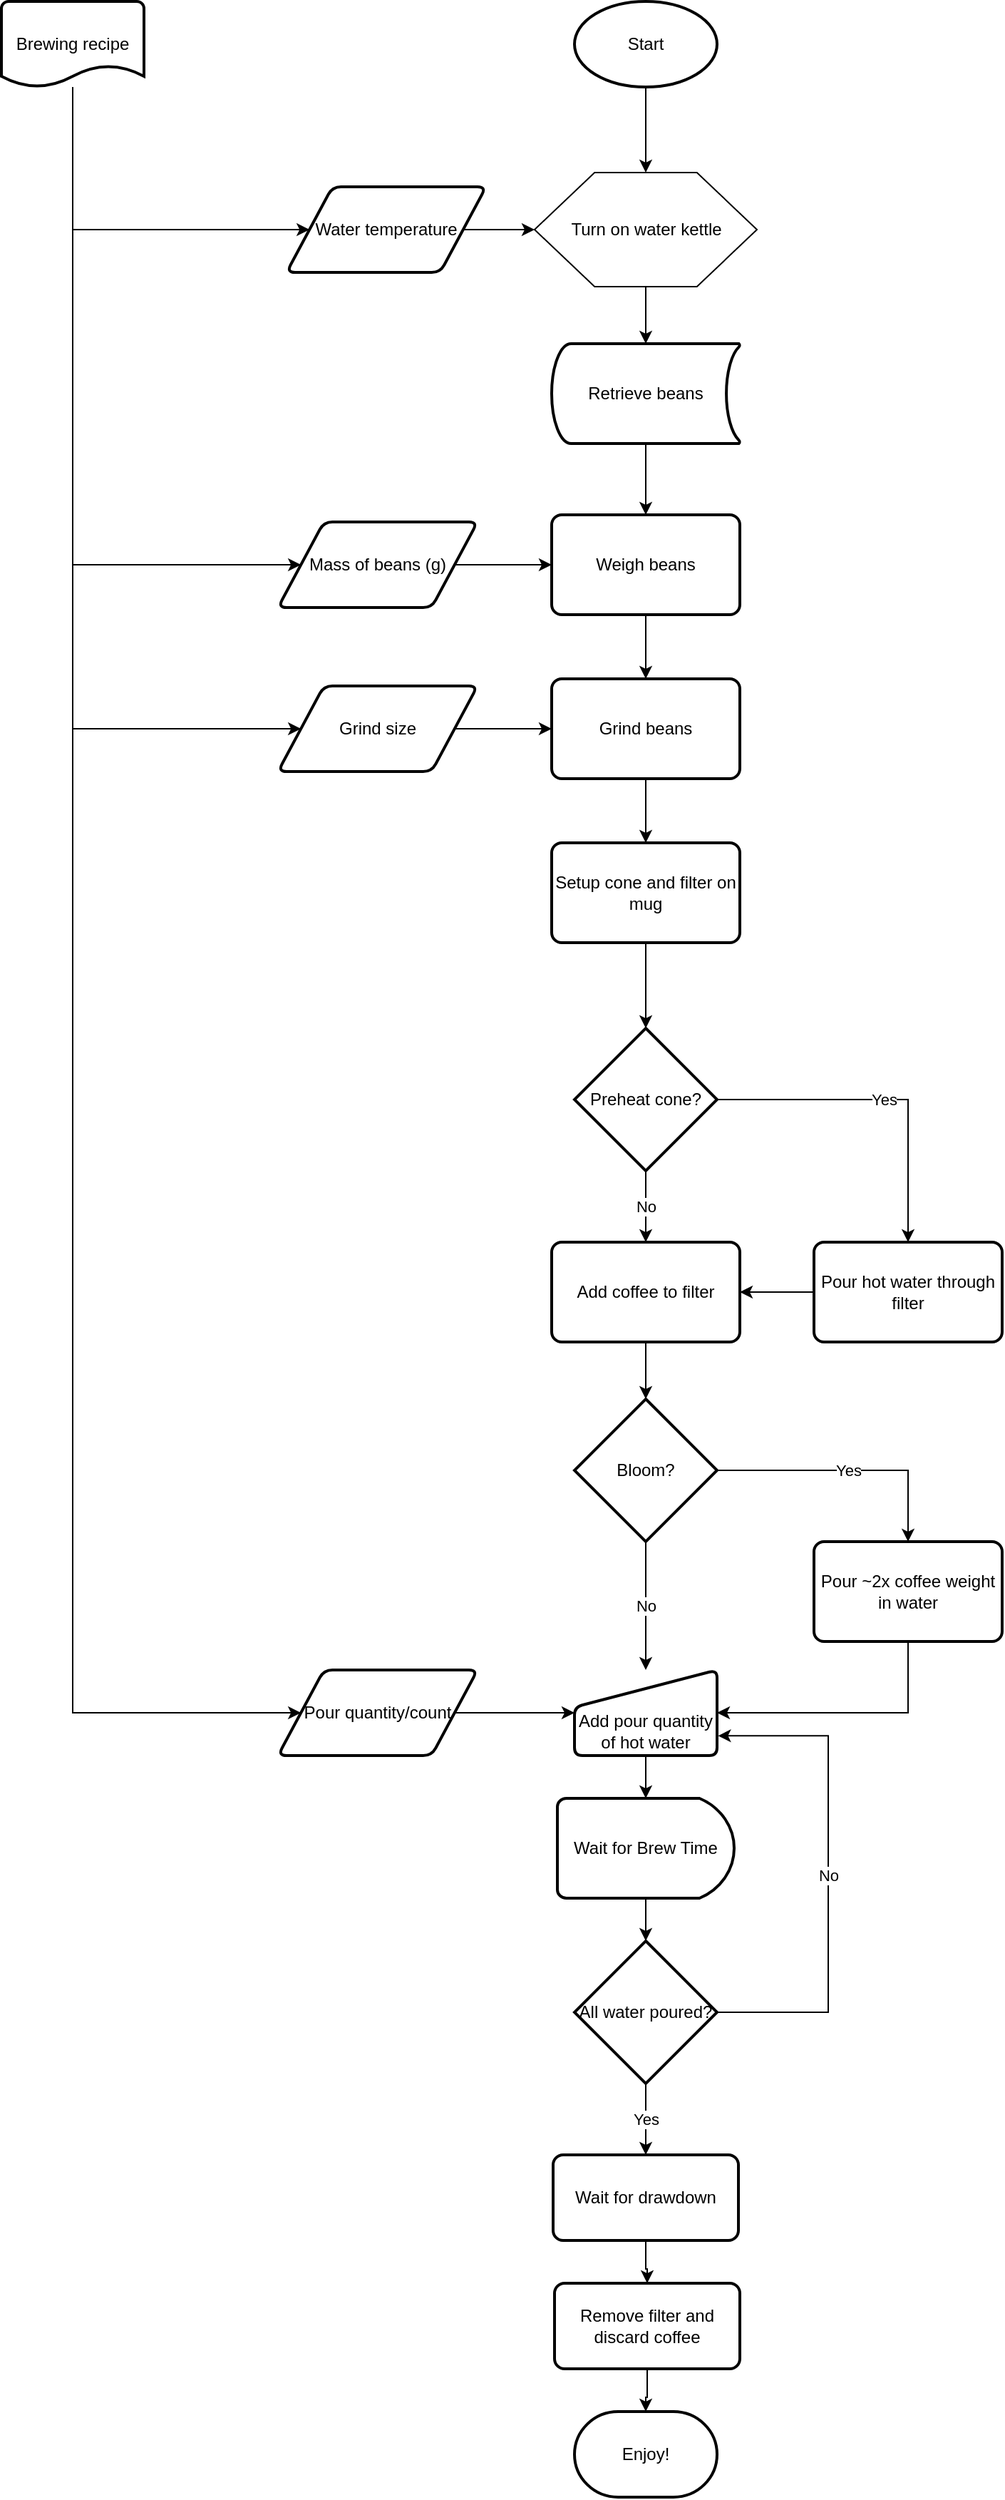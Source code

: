 <mxfile version="24.1.0" type="device">
  <diagram name="Page-1" id="Vl3elJl44fblXGHzXYUc">
    <mxGraphModel dx="976" dy="715" grid="1" gridSize="10" guides="1" tooltips="1" connect="1" arrows="1" fold="1" page="1" pageScale="1" pageWidth="827" pageHeight="1169" math="0" shadow="0">
      <root>
        <mxCell id="0" />
        <mxCell id="1" parent="0" />
        <mxCell id="H2TuaZuCRH6PtF-Hsm47-17" style="edgeStyle=orthogonalEdgeStyle;rounded=0;orthogonalLoop=1;jettySize=auto;html=1;" edge="1" parent="1" source="H2TuaZuCRH6PtF-Hsm47-1" target="H2TuaZuCRH6PtF-Hsm47-5">
          <mxGeometry relative="1" as="geometry" />
        </mxCell>
        <mxCell id="H2TuaZuCRH6PtF-Hsm47-1" value="Start" style="strokeWidth=2;html=1;shape=mxgraph.flowchart.start_1;whiteSpace=wrap;" vertex="1" parent="1">
          <mxGeometry x="422" y="10" width="100" height="60" as="geometry" />
        </mxCell>
        <mxCell id="H2TuaZuCRH6PtF-Hsm47-9" style="edgeStyle=orthogonalEdgeStyle;rounded=0;orthogonalLoop=1;jettySize=auto;html=1;" edge="1" parent="1" source="H2TuaZuCRH6PtF-Hsm47-3" target="H2TuaZuCRH6PtF-Hsm47-8">
          <mxGeometry relative="1" as="geometry" />
        </mxCell>
        <mxCell id="H2TuaZuCRH6PtF-Hsm47-3" value="Retrieve beans" style="strokeWidth=2;html=1;shape=mxgraph.flowchart.stored_data;whiteSpace=wrap;" vertex="1" parent="1">
          <mxGeometry x="406" y="250" width="132" height="70" as="geometry" />
        </mxCell>
        <mxCell id="H2TuaZuCRH6PtF-Hsm47-54" style="edgeStyle=orthogonalEdgeStyle;rounded=0;orthogonalLoop=1;jettySize=auto;html=1;" edge="1" parent="1" source="H2TuaZuCRH6PtF-Hsm47-4" target="H2TuaZuCRH6PtF-Hsm47-53">
          <mxGeometry relative="1" as="geometry" />
        </mxCell>
        <mxCell id="H2TuaZuCRH6PtF-Hsm47-4" value="Wait for Brew Time" style="strokeWidth=2;html=1;shape=mxgraph.flowchart.delay;whiteSpace=wrap;" vertex="1" parent="1">
          <mxGeometry x="410" y="1270" width="124" height="70" as="geometry" />
        </mxCell>
        <mxCell id="H2TuaZuCRH6PtF-Hsm47-18" style="edgeStyle=orthogonalEdgeStyle;rounded=0;orthogonalLoop=1;jettySize=auto;html=1;" edge="1" parent="1" source="H2TuaZuCRH6PtF-Hsm47-5" target="H2TuaZuCRH6PtF-Hsm47-3">
          <mxGeometry relative="1" as="geometry" />
        </mxCell>
        <mxCell id="H2TuaZuCRH6PtF-Hsm47-5" value="Turn on water kettle" style="verticalLabelPosition=middle;verticalAlign=middle;html=1;shape=hexagon;perimeter=hexagonPerimeter2;arcSize=6;size=0.27;labelPosition=center;align=center;" vertex="1" parent="1">
          <mxGeometry x="394" y="130" width="156" height="80" as="geometry" />
        </mxCell>
        <mxCell id="H2TuaZuCRH6PtF-Hsm47-11" style="edgeStyle=orthogonalEdgeStyle;rounded=0;orthogonalLoop=1;jettySize=auto;html=1;" edge="1" parent="1" source="H2TuaZuCRH6PtF-Hsm47-8" target="H2TuaZuCRH6PtF-Hsm47-10">
          <mxGeometry relative="1" as="geometry" />
        </mxCell>
        <mxCell id="H2TuaZuCRH6PtF-Hsm47-8" value="Weigh beans" style="rounded=1;whiteSpace=wrap;html=1;absoluteArcSize=1;arcSize=14;strokeWidth=2;" vertex="1" parent="1">
          <mxGeometry x="406" y="370" width="132" height="70" as="geometry" />
        </mxCell>
        <mxCell id="H2TuaZuCRH6PtF-Hsm47-33" style="edgeStyle=orthogonalEdgeStyle;rounded=0;orthogonalLoop=1;jettySize=auto;html=1;" edge="1" parent="1" source="H2TuaZuCRH6PtF-Hsm47-10" target="H2TuaZuCRH6PtF-Hsm47-32">
          <mxGeometry relative="1" as="geometry" />
        </mxCell>
        <mxCell id="H2TuaZuCRH6PtF-Hsm47-10" value="Grind beans" style="rounded=1;whiteSpace=wrap;html=1;absoluteArcSize=1;arcSize=14;strokeWidth=2;" vertex="1" parent="1">
          <mxGeometry x="406" y="485" width="132" height="70" as="geometry" />
        </mxCell>
        <mxCell id="H2TuaZuCRH6PtF-Hsm47-62" style="edgeStyle=orthogonalEdgeStyle;rounded=0;orthogonalLoop=1;jettySize=auto;html=1;" edge="1" parent="1" source="H2TuaZuCRH6PtF-Hsm47-13" target="H2TuaZuCRH6PtF-Hsm47-61">
          <mxGeometry relative="1" as="geometry" />
        </mxCell>
        <mxCell id="H2TuaZuCRH6PtF-Hsm47-13" value="Wait for drawdown" style="rounded=1;whiteSpace=wrap;html=1;absoluteArcSize=1;arcSize=14;strokeWidth=2;" vertex="1" parent="1">
          <mxGeometry x="407" y="1520" width="130" height="60" as="geometry" />
        </mxCell>
        <mxCell id="H2TuaZuCRH6PtF-Hsm47-45" value="Yes" style="edgeStyle=orthogonalEdgeStyle;rounded=0;orthogonalLoop=1;jettySize=auto;html=1;entryX=0.5;entryY=0;entryDx=0;entryDy=0;" edge="1" parent="1" source="H2TuaZuCRH6PtF-Hsm47-14" target="H2TuaZuCRH6PtF-Hsm47-43">
          <mxGeometry relative="1" as="geometry" />
        </mxCell>
        <mxCell id="H2TuaZuCRH6PtF-Hsm47-14" value="Bloom?" style="strokeWidth=2;html=1;shape=mxgraph.flowchart.decision;whiteSpace=wrap;" vertex="1" parent="1">
          <mxGeometry x="422" y="990" width="100" height="100" as="geometry" />
        </mxCell>
        <mxCell id="H2TuaZuCRH6PtF-Hsm47-36" value="Yes" style="edgeStyle=orthogonalEdgeStyle;rounded=0;orthogonalLoop=1;jettySize=auto;html=1;" edge="1" parent="1" source="H2TuaZuCRH6PtF-Hsm47-15" target="H2TuaZuCRH6PtF-Hsm47-34">
          <mxGeometry relative="1" as="geometry" />
        </mxCell>
        <mxCell id="H2TuaZuCRH6PtF-Hsm47-40" value="No" style="edgeStyle=orthogonalEdgeStyle;rounded=0;orthogonalLoop=1;jettySize=auto;html=1;" edge="1" parent="1" source="H2TuaZuCRH6PtF-Hsm47-15" target="H2TuaZuCRH6PtF-Hsm47-38">
          <mxGeometry relative="1" as="geometry" />
        </mxCell>
        <mxCell id="H2TuaZuCRH6PtF-Hsm47-15" value="Preheat cone?" style="strokeWidth=2;html=1;shape=mxgraph.flowchart.decision;whiteSpace=wrap;" vertex="1" parent="1">
          <mxGeometry x="422" y="730" width="100" height="100" as="geometry" />
        </mxCell>
        <mxCell id="H2TuaZuCRH6PtF-Hsm47-22" style="edgeStyle=orthogonalEdgeStyle;rounded=0;orthogonalLoop=1;jettySize=auto;html=1;" edge="1" parent="1" source="H2TuaZuCRH6PtF-Hsm47-21" target="H2TuaZuCRH6PtF-Hsm47-8">
          <mxGeometry relative="1" as="geometry" />
        </mxCell>
        <mxCell id="H2TuaZuCRH6PtF-Hsm47-21" value="Mass of beans (g)" style="shape=parallelogram;html=1;strokeWidth=2;perimeter=parallelogramPerimeter;whiteSpace=wrap;rounded=1;arcSize=12;size=0.23;" vertex="1" parent="1">
          <mxGeometry x="214" y="375" width="140" height="60" as="geometry" />
        </mxCell>
        <mxCell id="H2TuaZuCRH6PtF-Hsm47-24" style="edgeStyle=orthogonalEdgeStyle;rounded=0;orthogonalLoop=1;jettySize=auto;html=1;" edge="1" parent="1" source="H2TuaZuCRH6PtF-Hsm47-23" target="H2TuaZuCRH6PtF-Hsm47-10">
          <mxGeometry relative="1" as="geometry" />
        </mxCell>
        <mxCell id="H2TuaZuCRH6PtF-Hsm47-23" value="Grind size" style="shape=parallelogram;html=1;strokeWidth=2;perimeter=parallelogramPerimeter;whiteSpace=wrap;rounded=1;arcSize=12;size=0.23;" vertex="1" parent="1">
          <mxGeometry x="214" y="490" width="140" height="60" as="geometry" />
        </mxCell>
        <mxCell id="H2TuaZuCRH6PtF-Hsm47-26" style="edgeStyle=orthogonalEdgeStyle;rounded=0;orthogonalLoop=1;jettySize=auto;html=1;" edge="1" parent="1" source="H2TuaZuCRH6PtF-Hsm47-25" target="H2TuaZuCRH6PtF-Hsm47-21">
          <mxGeometry relative="1" as="geometry">
            <Array as="points">
              <mxPoint x="70" y="405" />
            </Array>
          </mxGeometry>
        </mxCell>
        <mxCell id="H2TuaZuCRH6PtF-Hsm47-27" style="edgeStyle=orthogonalEdgeStyle;rounded=0;orthogonalLoop=1;jettySize=auto;html=1;entryX=0;entryY=0.5;entryDx=0;entryDy=0;" edge="1" parent="1" source="H2TuaZuCRH6PtF-Hsm47-25" target="H2TuaZuCRH6PtF-Hsm47-23">
          <mxGeometry relative="1" as="geometry">
            <Array as="points">
              <mxPoint x="70" y="520" />
            </Array>
          </mxGeometry>
        </mxCell>
        <mxCell id="H2TuaZuCRH6PtF-Hsm47-29" style="edgeStyle=orthogonalEdgeStyle;rounded=0;orthogonalLoop=1;jettySize=auto;html=1;" edge="1" parent="1" source="H2TuaZuCRH6PtF-Hsm47-25" target="H2TuaZuCRH6PtF-Hsm47-28">
          <mxGeometry relative="1" as="geometry">
            <Array as="points">
              <mxPoint x="70" y="170" />
            </Array>
          </mxGeometry>
        </mxCell>
        <mxCell id="H2TuaZuCRH6PtF-Hsm47-66" style="edgeStyle=orthogonalEdgeStyle;rounded=0;orthogonalLoop=1;jettySize=auto;html=1;entryX=0;entryY=0.5;entryDx=0;entryDy=0;" edge="1" parent="1" source="H2TuaZuCRH6PtF-Hsm47-25" target="H2TuaZuCRH6PtF-Hsm47-64">
          <mxGeometry relative="1" as="geometry">
            <Array as="points">
              <mxPoint x="70" y="1210" />
            </Array>
          </mxGeometry>
        </mxCell>
        <mxCell id="H2TuaZuCRH6PtF-Hsm47-25" value="Brewing recipe" style="strokeWidth=2;html=1;shape=mxgraph.flowchart.document2;whiteSpace=wrap;size=0.25;" vertex="1" parent="1">
          <mxGeometry x="20" y="10" width="100" height="60" as="geometry" />
        </mxCell>
        <mxCell id="H2TuaZuCRH6PtF-Hsm47-30" style="edgeStyle=orthogonalEdgeStyle;rounded=0;orthogonalLoop=1;jettySize=auto;html=1;" edge="1" parent="1" source="H2TuaZuCRH6PtF-Hsm47-28" target="H2TuaZuCRH6PtF-Hsm47-5">
          <mxGeometry relative="1" as="geometry" />
        </mxCell>
        <mxCell id="H2TuaZuCRH6PtF-Hsm47-28" value="Water temperature" style="shape=parallelogram;html=1;strokeWidth=2;perimeter=parallelogramPerimeter;whiteSpace=wrap;rounded=1;arcSize=12;size=0.23;" vertex="1" parent="1">
          <mxGeometry x="220" y="140" width="140" height="60" as="geometry" />
        </mxCell>
        <mxCell id="H2TuaZuCRH6PtF-Hsm47-37" style="edgeStyle=orthogonalEdgeStyle;rounded=0;orthogonalLoop=1;jettySize=auto;html=1;" edge="1" parent="1" source="H2TuaZuCRH6PtF-Hsm47-32" target="H2TuaZuCRH6PtF-Hsm47-15">
          <mxGeometry relative="1" as="geometry" />
        </mxCell>
        <mxCell id="H2TuaZuCRH6PtF-Hsm47-32" value="Setup cone and filter on mug" style="rounded=1;whiteSpace=wrap;html=1;absoluteArcSize=1;arcSize=14;strokeWidth=2;" vertex="1" parent="1">
          <mxGeometry x="406" y="600" width="132" height="70" as="geometry" />
        </mxCell>
        <mxCell id="H2TuaZuCRH6PtF-Hsm47-41" style="edgeStyle=orthogonalEdgeStyle;rounded=0;orthogonalLoop=1;jettySize=auto;html=1;" edge="1" parent="1" source="H2TuaZuCRH6PtF-Hsm47-34" target="H2TuaZuCRH6PtF-Hsm47-38">
          <mxGeometry relative="1" as="geometry" />
        </mxCell>
        <mxCell id="H2TuaZuCRH6PtF-Hsm47-34" value="Pour hot water through filter" style="rounded=1;whiteSpace=wrap;html=1;absoluteArcSize=1;arcSize=14;strokeWidth=2;" vertex="1" parent="1">
          <mxGeometry x="590" y="880" width="132" height="70" as="geometry" />
        </mxCell>
        <mxCell id="H2TuaZuCRH6PtF-Hsm47-42" style="edgeStyle=orthogonalEdgeStyle;rounded=0;orthogonalLoop=1;jettySize=auto;html=1;" edge="1" parent="1" source="H2TuaZuCRH6PtF-Hsm47-38" target="H2TuaZuCRH6PtF-Hsm47-14">
          <mxGeometry relative="1" as="geometry" />
        </mxCell>
        <mxCell id="H2TuaZuCRH6PtF-Hsm47-38" value="Add coffee to filter" style="rounded=1;whiteSpace=wrap;html=1;absoluteArcSize=1;arcSize=14;strokeWidth=2;" vertex="1" parent="1">
          <mxGeometry x="406" y="880" width="132" height="70" as="geometry" />
        </mxCell>
        <mxCell id="H2TuaZuCRH6PtF-Hsm47-47" style="edgeStyle=orthogonalEdgeStyle;rounded=0;orthogonalLoop=1;jettySize=auto;html=1;entryX=1;entryY=0.5;entryDx=0;entryDy=0;exitX=0.5;exitY=1;exitDx=0;exitDy=0;" edge="1" parent="1" source="H2TuaZuCRH6PtF-Hsm47-43" target="H2TuaZuCRH6PtF-Hsm47-56">
          <mxGeometry relative="1" as="geometry">
            <mxPoint x="472.059" y="1169" as="targetPoint" />
          </mxGeometry>
        </mxCell>
        <mxCell id="H2TuaZuCRH6PtF-Hsm47-43" value="Pour ~2x coffee weight in water" style="rounded=1;whiteSpace=wrap;html=1;absoluteArcSize=1;arcSize=14;strokeWidth=2;" vertex="1" parent="1">
          <mxGeometry x="590" y="1090" width="132" height="70" as="geometry" />
        </mxCell>
        <mxCell id="H2TuaZuCRH6PtF-Hsm47-46" value="No" style="edgeStyle=orthogonalEdgeStyle;rounded=0;orthogonalLoop=1;jettySize=auto;html=1;" edge="1" parent="1" source="H2TuaZuCRH6PtF-Hsm47-14" target="H2TuaZuCRH6PtF-Hsm47-56">
          <mxGeometry relative="1" as="geometry">
            <mxPoint x="472" y="1169" as="targetPoint" />
          </mxGeometry>
        </mxCell>
        <mxCell id="H2TuaZuCRH6PtF-Hsm47-55" value="Yes" style="edgeStyle=orthogonalEdgeStyle;rounded=0;orthogonalLoop=1;jettySize=auto;html=1;" edge="1" parent="1" source="H2TuaZuCRH6PtF-Hsm47-53" target="H2TuaZuCRH6PtF-Hsm47-13">
          <mxGeometry relative="1" as="geometry" />
        </mxCell>
        <mxCell id="H2TuaZuCRH6PtF-Hsm47-58" value="No" style="edgeStyle=orthogonalEdgeStyle;rounded=0;orthogonalLoop=1;jettySize=auto;html=1;entryX=1.007;entryY=0.769;entryDx=0;entryDy=0;entryPerimeter=0;exitX=1;exitY=0.5;exitDx=0;exitDy=0;exitPerimeter=0;" edge="1" parent="1" source="H2TuaZuCRH6PtF-Hsm47-53" target="H2TuaZuCRH6PtF-Hsm47-56">
          <mxGeometry relative="1" as="geometry">
            <mxPoint x="422" y="1425" as="sourcePoint" />
            <mxPoint x="520" y="1234.98" as="targetPoint" />
            <Array as="points">
              <mxPoint x="600" y="1420" />
              <mxPoint x="600" y="1226" />
            </Array>
          </mxGeometry>
        </mxCell>
        <mxCell id="H2TuaZuCRH6PtF-Hsm47-53" value="All water poured?" style="strokeWidth=2;html=1;shape=mxgraph.flowchart.decision;whiteSpace=wrap;" vertex="1" parent="1">
          <mxGeometry x="422" y="1370" width="100" height="100" as="geometry" />
        </mxCell>
        <mxCell id="H2TuaZuCRH6PtF-Hsm47-56" value="Add pour quantity of hot water" style="html=1;strokeWidth=2;shape=manualInput;whiteSpace=wrap;rounded=1;size=26;arcSize=11;verticalAlign=bottom;" vertex="1" parent="1">
          <mxGeometry x="422" y="1180" width="100" height="60" as="geometry" />
        </mxCell>
        <mxCell id="H2TuaZuCRH6PtF-Hsm47-57" style="edgeStyle=orthogonalEdgeStyle;rounded=0;orthogonalLoop=1;jettySize=auto;html=1;entryX=0.5;entryY=0;entryDx=0;entryDy=0;entryPerimeter=0;" edge="1" parent="1" source="H2TuaZuCRH6PtF-Hsm47-56" target="H2TuaZuCRH6PtF-Hsm47-4">
          <mxGeometry relative="1" as="geometry" />
        </mxCell>
        <mxCell id="H2TuaZuCRH6PtF-Hsm47-59" value="Enjoy!" style="strokeWidth=2;html=1;shape=mxgraph.flowchart.terminator;whiteSpace=wrap;" vertex="1" parent="1">
          <mxGeometry x="422" y="1700" width="100" height="60" as="geometry" />
        </mxCell>
        <mxCell id="H2TuaZuCRH6PtF-Hsm47-63" style="edgeStyle=orthogonalEdgeStyle;rounded=0;orthogonalLoop=1;jettySize=auto;html=1;" edge="1" parent="1" source="H2TuaZuCRH6PtF-Hsm47-61" target="H2TuaZuCRH6PtF-Hsm47-59">
          <mxGeometry relative="1" as="geometry" />
        </mxCell>
        <mxCell id="H2TuaZuCRH6PtF-Hsm47-61" value="Remove filter and discard coffee" style="rounded=1;whiteSpace=wrap;html=1;absoluteArcSize=1;arcSize=14;strokeWidth=2;" vertex="1" parent="1">
          <mxGeometry x="408" y="1610" width="130" height="60" as="geometry" />
        </mxCell>
        <mxCell id="H2TuaZuCRH6PtF-Hsm47-65" style="edgeStyle=orthogonalEdgeStyle;rounded=0;orthogonalLoop=1;jettySize=auto;html=1;" edge="1" parent="1" source="H2TuaZuCRH6PtF-Hsm47-64" target="H2TuaZuCRH6PtF-Hsm47-56">
          <mxGeometry relative="1" as="geometry" />
        </mxCell>
        <mxCell id="H2TuaZuCRH6PtF-Hsm47-64" value="Pour quantity/count" style="shape=parallelogram;html=1;strokeWidth=2;perimeter=parallelogramPerimeter;whiteSpace=wrap;rounded=1;arcSize=12;size=0.23;" vertex="1" parent="1">
          <mxGeometry x="214" y="1180" width="140" height="60" as="geometry" />
        </mxCell>
      </root>
    </mxGraphModel>
  </diagram>
</mxfile>
